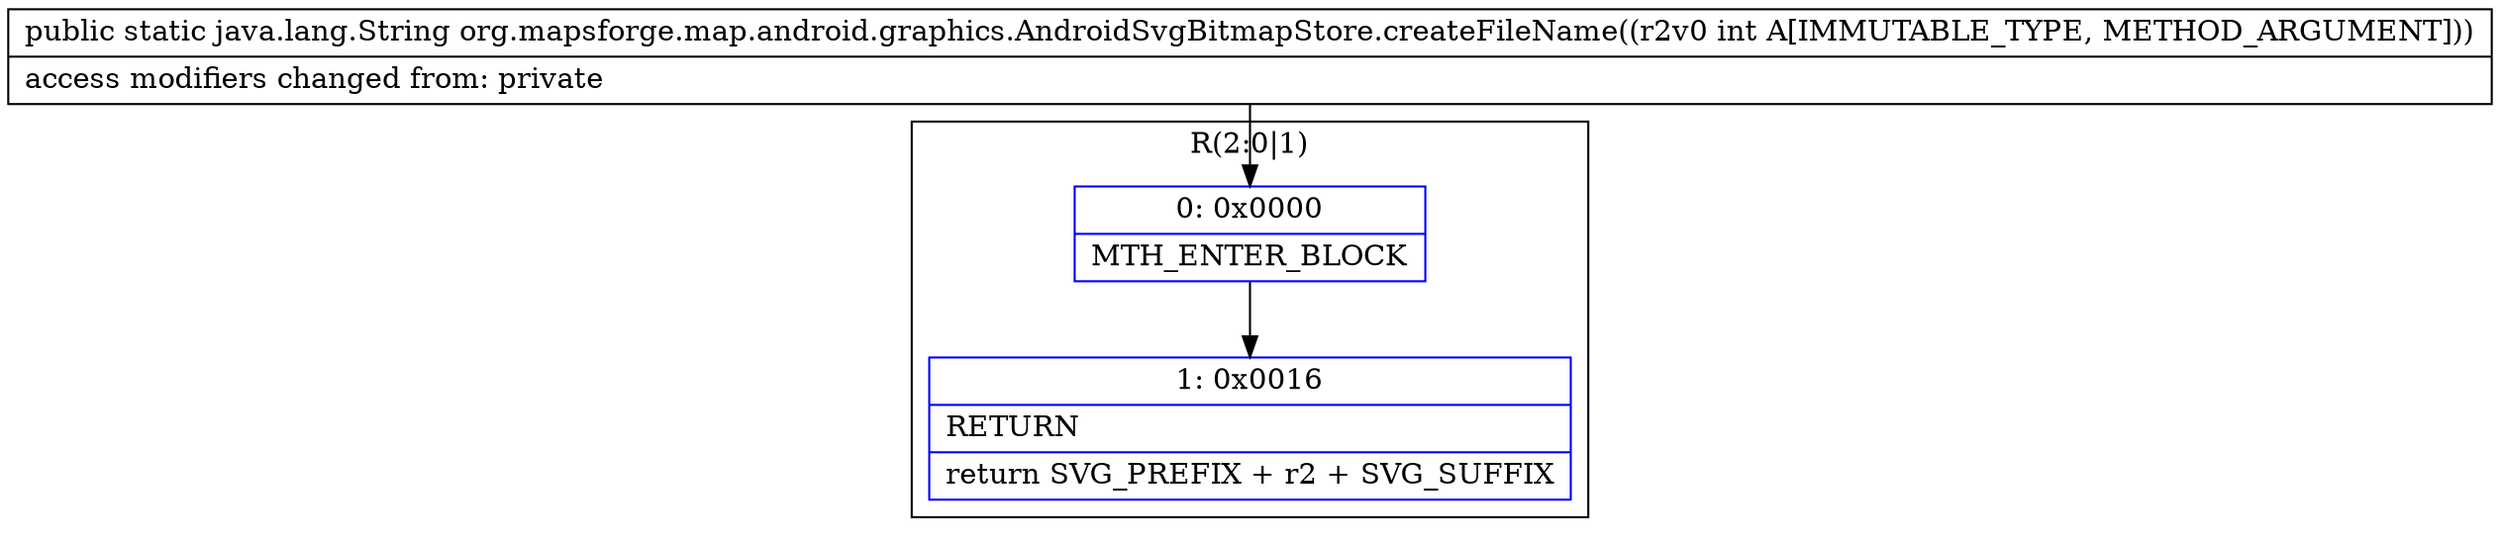 digraph "CFG fororg.mapsforge.map.android.graphics.AndroidSvgBitmapStore.createFileName(I)Ljava\/lang\/String;" {
subgraph cluster_Region_152166021 {
label = "R(2:0|1)";
node [shape=record,color=blue];
Node_0 [shape=record,label="{0\:\ 0x0000|MTH_ENTER_BLOCK\l}"];
Node_1 [shape=record,label="{1\:\ 0x0016|RETURN\l|return SVG_PREFIX + r2 + SVG_SUFFIX\l}"];
}
MethodNode[shape=record,label="{public static java.lang.String org.mapsforge.map.android.graphics.AndroidSvgBitmapStore.createFileName((r2v0 int A[IMMUTABLE_TYPE, METHOD_ARGUMENT]))  | access modifiers changed from: private\l}"];
MethodNode -> Node_0;
Node_0 -> Node_1;
}

